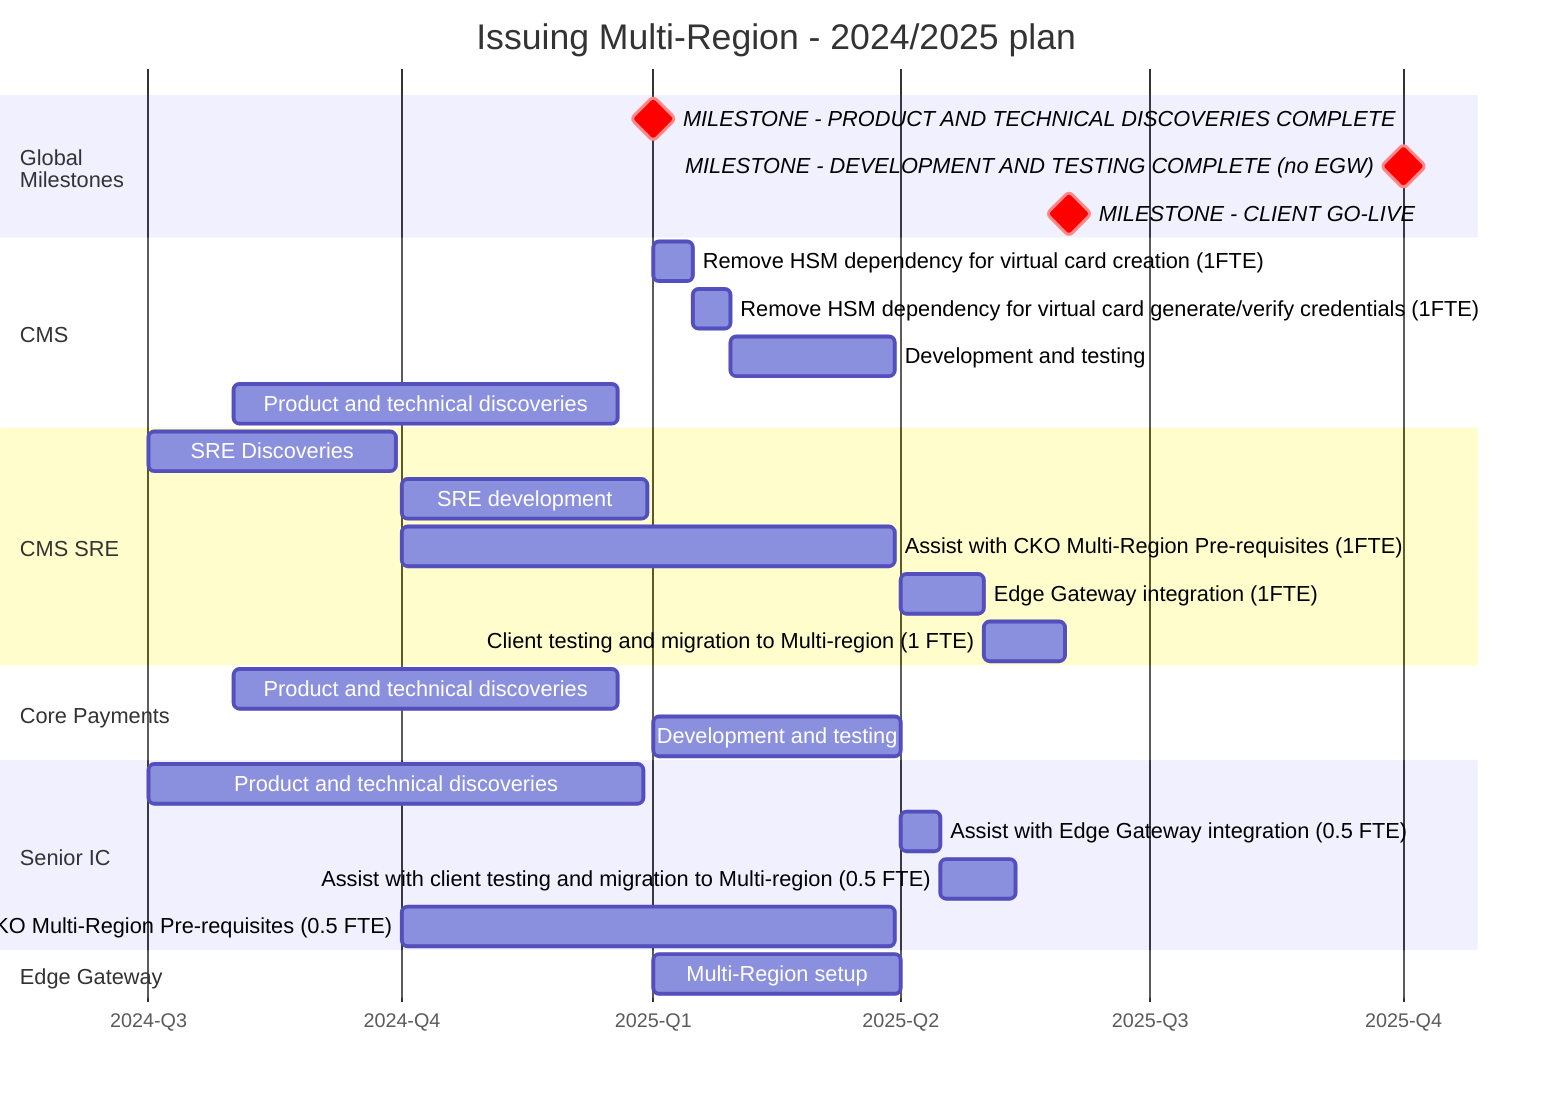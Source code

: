 gantt
    title Issuing Multi-Region - 2024/2025 plan
    dateFormat YYYY-Q
    axisFormat %Y-Q%q
    tickInterval 3month
    todayMarker off
    section Global <br>Milestones
        MILESTONE - PRODUCT AND TECHNICAL DISCOVERIES COMPLETE: crit, milestone, 2025-1, m1
        MILESTONE - DEVELOPMENT AND TESTING COMPLETE (no EGW): crit, milestone, 2025-4, m2
        MILESTONE - CLIENT GO-LIVE: crit, milestone, 2025-6, m3
    section CMS
        Remove HSM dependency for virtual card creation (1FTE):cmsd1, 2025-1, 14d
        Remove HSM dependency for virtual card generate/verify credentials (1FTE):cmsd2, after cmsd1, 14d
        Development and testing: after cmsd2, 60d
        Product and technical discoveries: 2024-8, 140d
    section CMS SRE
        SRE Discoveries: 2024-07, 90d
        SRE development: 2024-10, 90d
        Assist with CKO Multi-Region Pre-requisites (1FTE): 2024-10, 180d
        Edge Gateway integration (1FTE): after egw1, 30d
        Client testing and migration to Multi-region (1 FTE): 30d
    section Core Payments
        Product and technical discoveries: 2024-8, 140d
        Development and testing: after cmsd2, 2025-1, 90d
    section Senior IC
        Product and technical discoveries: 2024-7, 180d
        Assist with Edge Gateway integration (0.5 FTE): after egw1, 14d
        Assist with client testing and migration to Multi-region (0.5 FTE): 28d
        Assist development/SRE work/CKO Multi-Region Pre-requisites (0.5 FTE): 2024-10, 180d
    section Edge Gateway
        Multi-Region setup: egw1, 2025-1, 90d